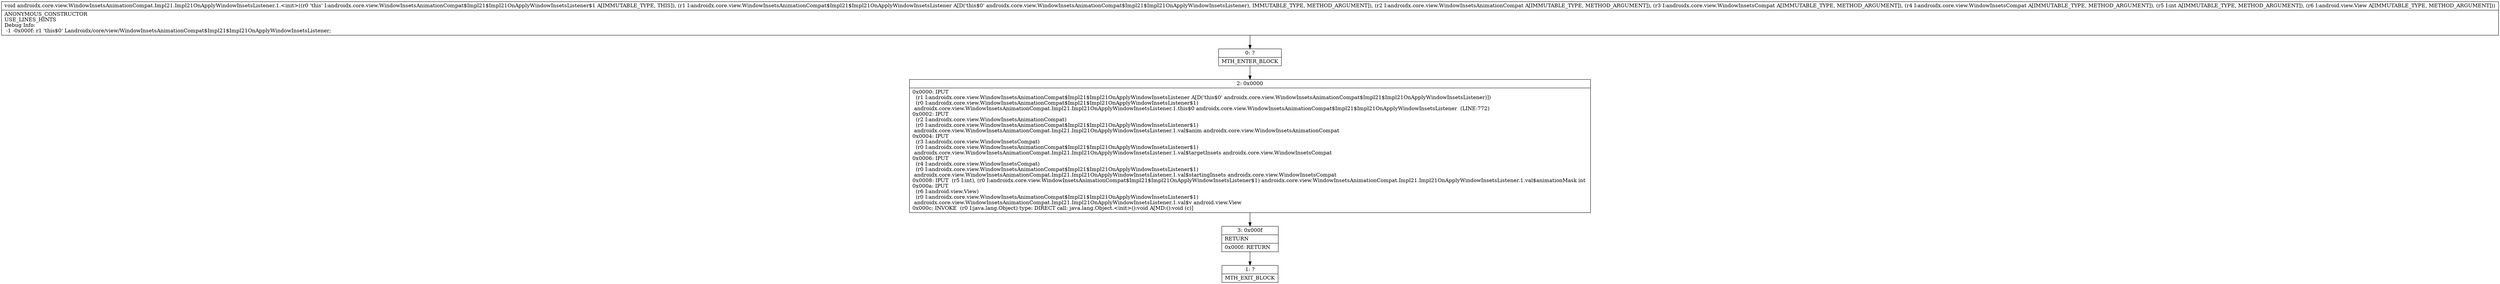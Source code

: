 digraph "CFG forandroidx.core.view.WindowInsetsAnimationCompat.Impl21.Impl21OnApplyWindowInsetsListener.1.\<init\>(Landroidx\/core\/view\/WindowInsetsAnimationCompat$Impl21$Impl21OnApplyWindowInsetsListener;Landroidx\/core\/view\/WindowInsetsAnimationCompat;Landroidx\/core\/view\/WindowInsetsCompat;Landroidx\/core\/view\/WindowInsetsCompat;ILandroid\/view\/View;)V" {
Node_0 [shape=record,label="{0\:\ ?|MTH_ENTER_BLOCK\l}"];
Node_2 [shape=record,label="{2\:\ 0x0000|0x0000: IPUT  \l  (r1 I:androidx.core.view.WindowInsetsAnimationCompat$Impl21$Impl21OnApplyWindowInsetsListener A[D('this$0' androidx.core.view.WindowInsetsAnimationCompat$Impl21$Impl21OnApplyWindowInsetsListener)])\l  (r0 I:androidx.core.view.WindowInsetsAnimationCompat$Impl21$Impl21OnApplyWindowInsetsListener$1)\l androidx.core.view.WindowInsetsAnimationCompat.Impl21.Impl21OnApplyWindowInsetsListener.1.this$0 androidx.core.view.WindowInsetsAnimationCompat$Impl21$Impl21OnApplyWindowInsetsListener  (LINE:772)\l0x0002: IPUT  \l  (r2 I:androidx.core.view.WindowInsetsAnimationCompat)\l  (r0 I:androidx.core.view.WindowInsetsAnimationCompat$Impl21$Impl21OnApplyWindowInsetsListener$1)\l androidx.core.view.WindowInsetsAnimationCompat.Impl21.Impl21OnApplyWindowInsetsListener.1.val$anim androidx.core.view.WindowInsetsAnimationCompat \l0x0004: IPUT  \l  (r3 I:androidx.core.view.WindowInsetsCompat)\l  (r0 I:androidx.core.view.WindowInsetsAnimationCompat$Impl21$Impl21OnApplyWindowInsetsListener$1)\l androidx.core.view.WindowInsetsAnimationCompat.Impl21.Impl21OnApplyWindowInsetsListener.1.val$targetInsets androidx.core.view.WindowInsetsCompat \l0x0006: IPUT  \l  (r4 I:androidx.core.view.WindowInsetsCompat)\l  (r0 I:androidx.core.view.WindowInsetsAnimationCompat$Impl21$Impl21OnApplyWindowInsetsListener$1)\l androidx.core.view.WindowInsetsAnimationCompat.Impl21.Impl21OnApplyWindowInsetsListener.1.val$startingInsets androidx.core.view.WindowInsetsCompat \l0x0008: IPUT  (r5 I:int), (r0 I:androidx.core.view.WindowInsetsAnimationCompat$Impl21$Impl21OnApplyWindowInsetsListener$1) androidx.core.view.WindowInsetsAnimationCompat.Impl21.Impl21OnApplyWindowInsetsListener.1.val$animationMask int \l0x000a: IPUT  \l  (r6 I:android.view.View)\l  (r0 I:androidx.core.view.WindowInsetsAnimationCompat$Impl21$Impl21OnApplyWindowInsetsListener$1)\l androidx.core.view.WindowInsetsAnimationCompat.Impl21.Impl21OnApplyWindowInsetsListener.1.val$v android.view.View \l0x000c: INVOKE  (r0 I:java.lang.Object) type: DIRECT call: java.lang.Object.\<init\>():void A[MD:():void (c)]\l}"];
Node_3 [shape=record,label="{3\:\ 0x000f|RETURN\l|0x000f: RETURN   \l}"];
Node_1 [shape=record,label="{1\:\ ?|MTH_EXIT_BLOCK\l}"];
MethodNode[shape=record,label="{void androidx.core.view.WindowInsetsAnimationCompat.Impl21.Impl21OnApplyWindowInsetsListener.1.\<init\>((r0 'this' I:androidx.core.view.WindowInsetsAnimationCompat$Impl21$Impl21OnApplyWindowInsetsListener$1 A[IMMUTABLE_TYPE, THIS]), (r1 I:androidx.core.view.WindowInsetsAnimationCompat$Impl21$Impl21OnApplyWindowInsetsListener A[D('this$0' androidx.core.view.WindowInsetsAnimationCompat$Impl21$Impl21OnApplyWindowInsetsListener), IMMUTABLE_TYPE, METHOD_ARGUMENT]), (r2 I:androidx.core.view.WindowInsetsAnimationCompat A[IMMUTABLE_TYPE, METHOD_ARGUMENT]), (r3 I:androidx.core.view.WindowInsetsCompat A[IMMUTABLE_TYPE, METHOD_ARGUMENT]), (r4 I:androidx.core.view.WindowInsetsCompat A[IMMUTABLE_TYPE, METHOD_ARGUMENT]), (r5 I:int A[IMMUTABLE_TYPE, METHOD_ARGUMENT]), (r6 I:android.view.View A[IMMUTABLE_TYPE, METHOD_ARGUMENT]))  | ANONYMOUS_CONSTRUCTOR\lUSE_LINES_HINTS\lDebug Info:\l  \-1 \-0x000f: r1 'this$0' Landroidx\/core\/view\/WindowInsetsAnimationCompat$Impl21$Impl21OnApplyWindowInsetsListener;\l}"];
MethodNode -> Node_0;Node_0 -> Node_2;
Node_2 -> Node_3;
Node_3 -> Node_1;
}

